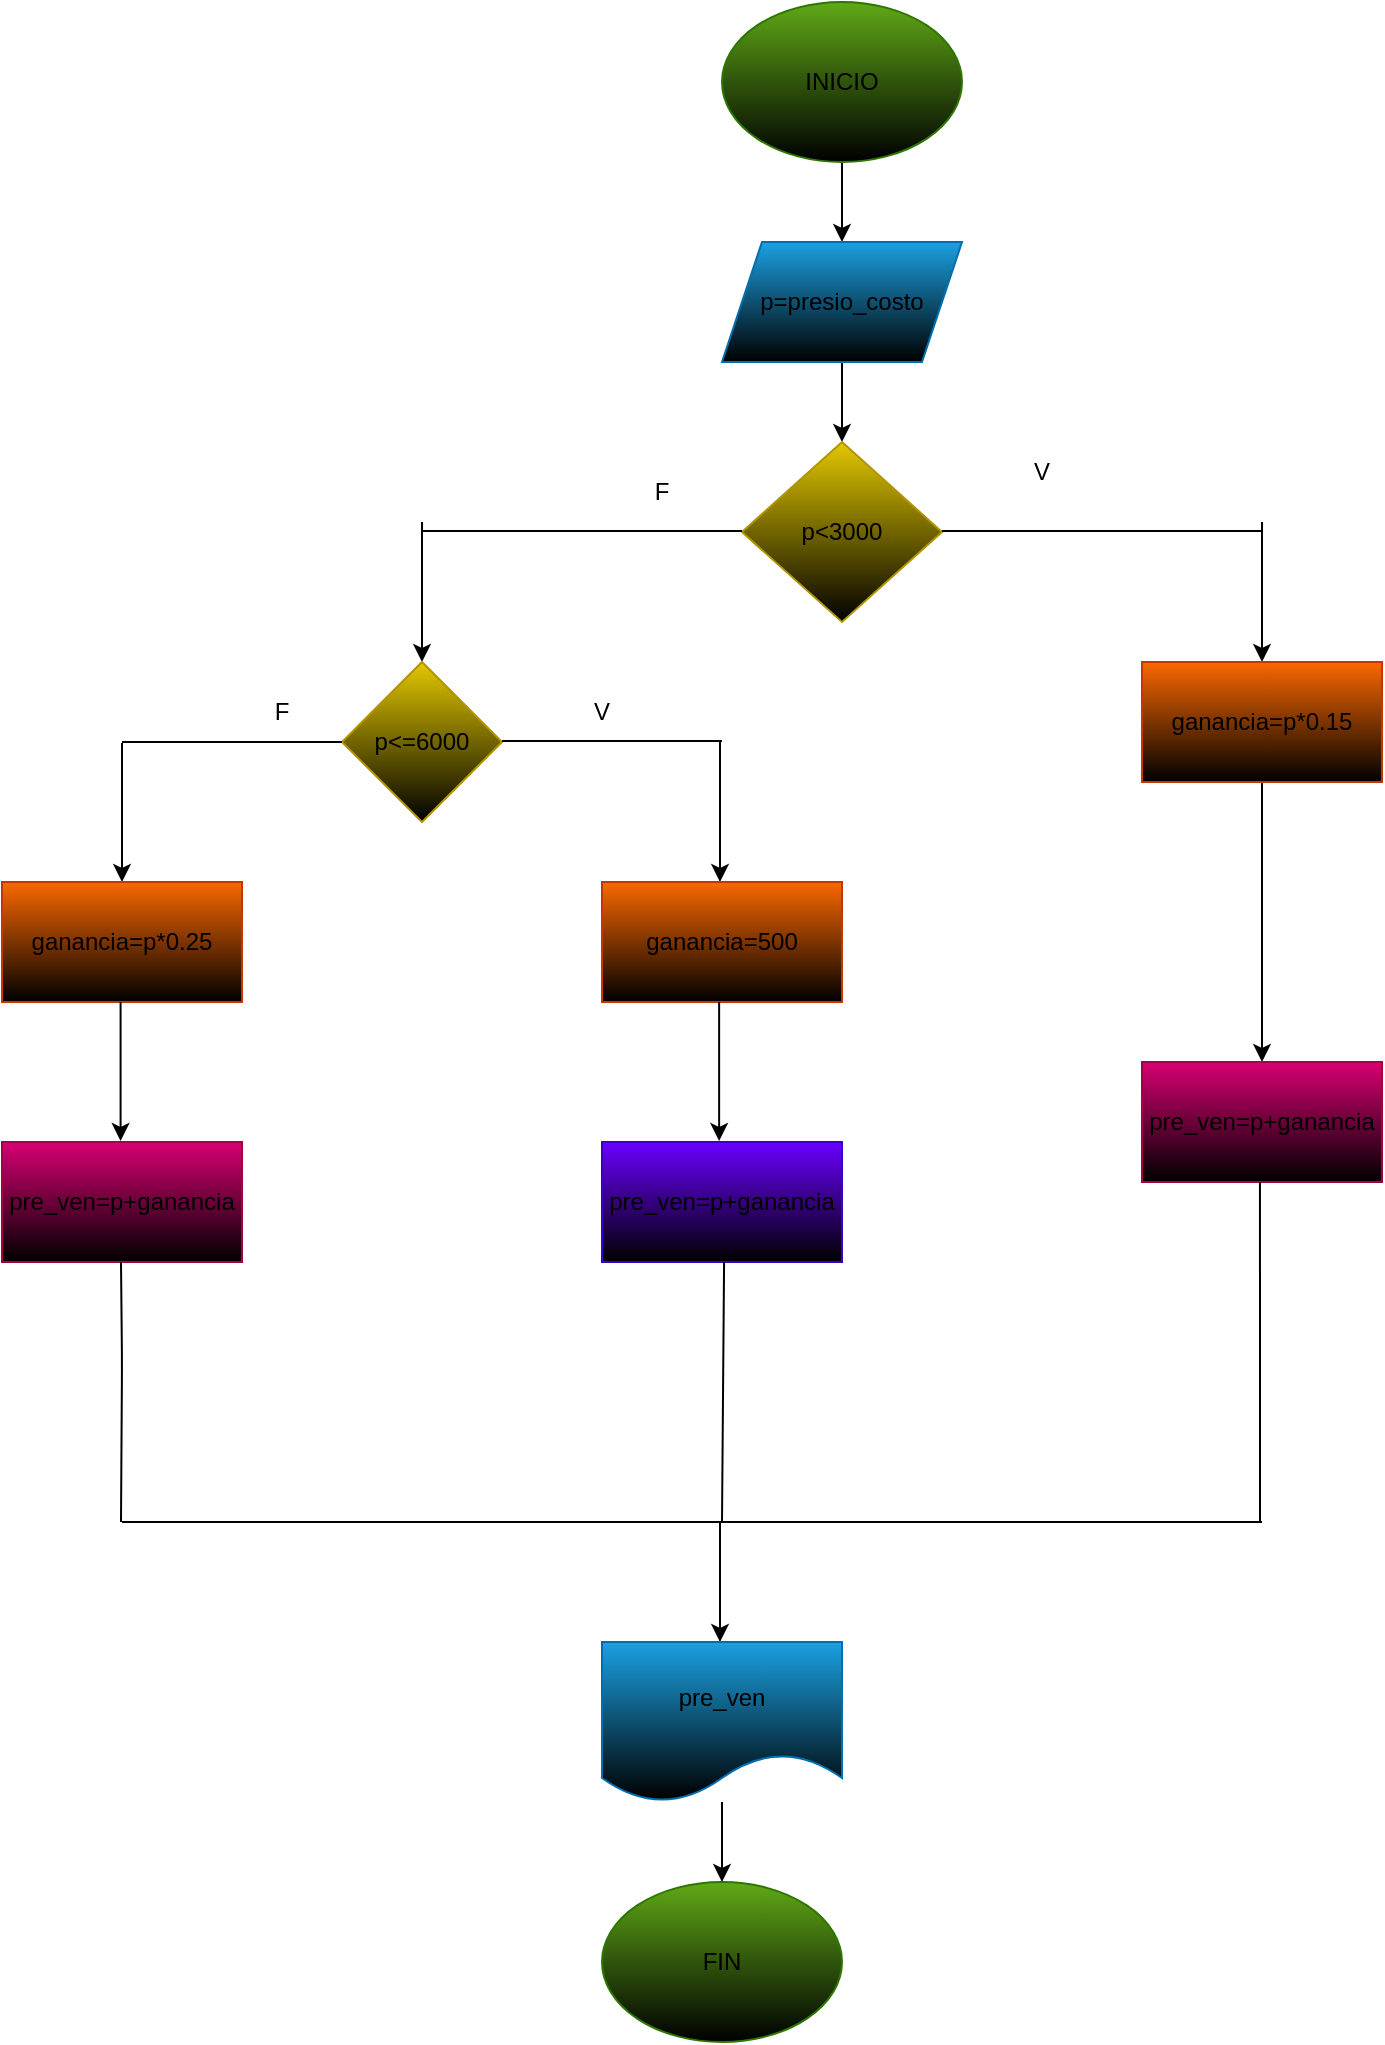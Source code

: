 <mxfile>
    <diagram id="JP-8LL83hfzCH6oR7aub" name="Página-1">
        <mxGraphModel dx="1486" dy="411" grid="1" gridSize="10" guides="1" tooltips="1" connect="1" arrows="1" fold="1" page="1" pageScale="1" pageWidth="827" pageHeight="1169" math="0" shadow="0">
            <root>
                <mxCell id="0"/>
                <mxCell id="1" parent="0"/>
                <mxCell id="29" value="" style="edgeStyle=none;html=1;" edge="1" parent="1" source="30" target="32">
                    <mxGeometry relative="1" as="geometry"/>
                </mxCell>
                <mxCell id="30" value="&lt;font color=&quot;#000000&quot;&gt;INICIO&lt;/font&gt;" style="ellipse;whiteSpace=wrap;html=1;fillColor=#60a917;strokeColor=#2D7600;fontColor=#ffffff;gradientColor=default;" vertex="1" parent="1">
                    <mxGeometry x="330" y="60" width="120" height="80" as="geometry"/>
                </mxCell>
                <mxCell id="31" value="" style="edgeStyle=none;html=1;" edge="1" parent="1" source="32" target="33">
                    <mxGeometry relative="1" as="geometry"/>
                </mxCell>
                <mxCell id="32" value="&lt;font color=&quot;#000000&quot;&gt;p=presio_costo&lt;/font&gt;" style="shape=parallelogram;perimeter=parallelogramPerimeter;whiteSpace=wrap;html=1;fixedSize=1;fillColor=#1ba1e2;strokeColor=#006EAF;fontColor=#ffffff;gradientColor=default;" vertex="1" parent="1">
                    <mxGeometry x="330" y="180" width="120" height="60" as="geometry"/>
                </mxCell>
                <mxCell id="33" value="p&amp;lt;3000" style="rhombus;whiteSpace=wrap;html=1;fillColor=#e3c800;strokeColor=#B09500;fontColor=#000000;gradientColor=default;" vertex="1" parent="1">
                    <mxGeometry x="340" y="280" width="100" height="90" as="geometry"/>
                </mxCell>
                <mxCell id="34" value="" style="endArrow=none;html=1;" edge="1" parent="1">
                    <mxGeometry width="50" height="50" relative="1" as="geometry">
                        <mxPoint x="440" y="324.5" as="sourcePoint"/>
                        <mxPoint x="600" y="324.5" as="targetPoint"/>
                    </mxGeometry>
                </mxCell>
                <mxCell id="35" value="" style="endArrow=classic;html=1;" edge="1" parent="1">
                    <mxGeometry width="50" height="50" relative="1" as="geometry">
                        <mxPoint x="600" y="320" as="sourcePoint"/>
                        <mxPoint x="600" y="390" as="targetPoint"/>
                    </mxGeometry>
                </mxCell>
                <mxCell id="36" value="" style="edgeStyle=none;html=1;" edge="1" parent="1" source="37" target="38">
                    <mxGeometry relative="1" as="geometry"/>
                </mxCell>
                <mxCell id="37" value="ganancia=p*0.15" style="rounded=0;whiteSpace=wrap;html=1;fillColor=#fa6800;strokeColor=#C73500;fontColor=#000000;gradientColor=default;" vertex="1" parent="1">
                    <mxGeometry x="540" y="390" width="120" height="60" as="geometry"/>
                </mxCell>
                <mxCell id="38" value="&lt;font color=&quot;#000000&quot;&gt;pre_ven=p+ganancia&lt;/font&gt;" style="rounded=0;whiteSpace=wrap;html=1;fillColor=#d80073;strokeColor=#A50040;fontColor=#ffffff;gradientColor=default;" vertex="1" parent="1">
                    <mxGeometry x="540" y="590" width="120" height="60" as="geometry"/>
                </mxCell>
                <mxCell id="39" value="" style="endArrow=none;html=1;" edge="1" parent="1">
                    <mxGeometry width="50" height="50" relative="1" as="geometry">
                        <mxPoint x="180" y="324.5" as="sourcePoint"/>
                        <mxPoint x="340" y="324.5" as="targetPoint"/>
                    </mxGeometry>
                </mxCell>
                <mxCell id="40" value="" style="endArrow=classic;html=1;" edge="1" parent="1">
                    <mxGeometry width="50" height="50" relative="1" as="geometry">
                        <mxPoint x="180" y="320" as="sourcePoint"/>
                        <mxPoint x="180" y="390" as="targetPoint"/>
                    </mxGeometry>
                </mxCell>
                <mxCell id="41" value="p&amp;lt;=6000" style="rhombus;whiteSpace=wrap;html=1;fillColor=#e3c800;strokeColor=#B09500;fontColor=#000000;gradientColor=default;" vertex="1" parent="1">
                    <mxGeometry x="140" y="390" width="80" height="80" as="geometry"/>
                </mxCell>
                <mxCell id="42" value="" style="endArrow=none;html=1;" edge="1" parent="1">
                    <mxGeometry width="50" height="50" relative="1" as="geometry">
                        <mxPoint x="220" y="429.5" as="sourcePoint"/>
                        <mxPoint x="330" y="429.5" as="targetPoint"/>
                    </mxGeometry>
                </mxCell>
                <mxCell id="43" value="" style="endArrow=classic;html=1;" edge="1" parent="1">
                    <mxGeometry width="50" height="50" relative="1" as="geometry">
                        <mxPoint x="329" y="430" as="sourcePoint"/>
                        <mxPoint x="329" y="500" as="targetPoint"/>
                    </mxGeometry>
                </mxCell>
                <mxCell id="44" value="" style="endArrow=none;html=1;" edge="1" parent="1">
                    <mxGeometry width="50" height="50" relative="1" as="geometry">
                        <mxPoint x="30" y="430" as="sourcePoint"/>
                        <mxPoint x="140" y="430" as="targetPoint"/>
                    </mxGeometry>
                </mxCell>
                <mxCell id="45" value="" style="endArrow=classic;html=1;" edge="1" parent="1">
                    <mxGeometry width="50" height="50" relative="1" as="geometry">
                        <mxPoint x="30" y="430.5" as="sourcePoint"/>
                        <mxPoint x="30" y="500" as="targetPoint"/>
                    </mxGeometry>
                </mxCell>
                <mxCell id="46" value="ganancia=500" style="rounded=0;whiteSpace=wrap;html=1;fillColor=#fa6800;strokeColor=#C73500;fontColor=#000000;gradientColor=default;" vertex="1" parent="1">
                    <mxGeometry x="270" y="500" width="120" height="60" as="geometry"/>
                </mxCell>
                <mxCell id="47" value="ganancia=p*0.25" style="rounded=0;whiteSpace=wrap;html=1;fillColor=#fa6800;strokeColor=#C73500;fontColor=#000000;gradientColor=default;" vertex="1" parent="1">
                    <mxGeometry x="-30" y="500" width="120" height="60" as="geometry"/>
                </mxCell>
                <mxCell id="48" value="" style="endArrow=classic;html=1;" edge="1" parent="1">
                    <mxGeometry width="50" height="50" relative="1" as="geometry">
                        <mxPoint x="29.29" y="560" as="sourcePoint"/>
                        <mxPoint x="29.29" y="629.5" as="targetPoint"/>
                    </mxGeometry>
                </mxCell>
                <mxCell id="49" value="" style="endArrow=classic;html=1;" edge="1" parent="1">
                    <mxGeometry width="50" height="50" relative="1" as="geometry">
                        <mxPoint x="328.57" y="560" as="sourcePoint"/>
                        <mxPoint x="328.57" y="629.5" as="targetPoint"/>
                    </mxGeometry>
                </mxCell>
                <mxCell id="50" value="&lt;font color=&quot;#000000&quot;&gt;pre_ven=p+ganancia&lt;/font&gt;" style="rounded=0;whiteSpace=wrap;html=1;fillColor=#d80073;strokeColor=#A50040;fontColor=#ffffff;gradientColor=default;" vertex="1" parent="1">
                    <mxGeometry x="-30" y="630" width="120" height="60" as="geometry"/>
                </mxCell>
                <mxCell id="51" value="&lt;font color=&quot;#000000&quot;&gt;pre_ven=p+ganancia&lt;/font&gt;" style="rounded=0;whiteSpace=wrap;html=1;fillColor=#6a00ff;strokeColor=#3700CC;fontColor=#ffffff;gradientColor=default;" vertex="1" parent="1">
                    <mxGeometry x="270" y="630" width="120" height="60" as="geometry"/>
                </mxCell>
                <mxCell id="52" value="" style="endArrow=none;html=1;" edge="1" parent="1">
                    <mxGeometry width="50" height="50" relative="1" as="geometry">
                        <mxPoint x="29.5" y="820" as="sourcePoint"/>
                        <mxPoint x="29.5" y="690" as="targetPoint"/>
                        <Array as="points">
                            <mxPoint x="30" y="740"/>
                        </Array>
                    </mxGeometry>
                </mxCell>
                <mxCell id="53" value="" style="endArrow=none;html=1;entryX=0.592;entryY=0.775;entryDx=0;entryDy=0;entryPerimeter=0;" edge="1" parent="1">
                    <mxGeometry width="50" height="50" relative="1" as="geometry">
                        <mxPoint x="330" y="820" as="sourcePoint"/>
                        <mxPoint x="331.04" y="690" as="targetPoint"/>
                    </mxGeometry>
                </mxCell>
                <mxCell id="54" value="" style="endArrow=none;html=1;entryX=0.483;entryY=0.863;entryDx=0;entryDy=0;entryPerimeter=0;" edge="1" parent="1">
                    <mxGeometry width="50" height="50" relative="1" as="geometry">
                        <mxPoint x="599" y="820" as="sourcePoint"/>
                        <mxPoint x="598.98" y="650" as="targetPoint"/>
                    </mxGeometry>
                </mxCell>
                <mxCell id="55" value="" style="endArrow=none;html=1;" edge="1" parent="1">
                    <mxGeometry width="50" height="50" relative="1" as="geometry">
                        <mxPoint x="30" y="820" as="sourcePoint"/>
                        <mxPoint x="600" y="820" as="targetPoint"/>
                    </mxGeometry>
                </mxCell>
                <mxCell id="56" value="&lt;font color=&quot;#000000&quot;&gt;FIN&lt;/font&gt;" style="ellipse;whiteSpace=wrap;html=1;fillColor=#60a917;strokeColor=#2D7600;fontColor=#ffffff;gradientColor=default;" vertex="1" parent="1">
                    <mxGeometry x="270" y="1000" width="120" height="80" as="geometry"/>
                </mxCell>
                <mxCell id="57" value="" style="endArrow=classic;html=1;" edge="1" parent="1">
                    <mxGeometry width="50" height="50" relative="1" as="geometry">
                        <mxPoint x="329" y="820" as="sourcePoint"/>
                        <mxPoint x="329" y="880" as="targetPoint"/>
                    </mxGeometry>
                </mxCell>
                <mxCell id="58" value="" style="edgeStyle=none;html=1;" edge="1" parent="1" source="59" target="56">
                    <mxGeometry relative="1" as="geometry"/>
                </mxCell>
                <mxCell id="59" value="&lt;font color=&quot;#000000&quot;&gt;pre_ven&lt;/font&gt;" style="shape=document;whiteSpace=wrap;html=1;boundedLbl=1;fillColor=#1ba1e2;strokeColor=#006EAF;fontColor=#ffffff;gradientColor=default;" vertex="1" parent="1">
                    <mxGeometry x="270" y="880" width="120" height="80" as="geometry"/>
                </mxCell>
                <mxCell id="60" value="F" style="text;strokeColor=none;align=center;fillColor=none;html=1;verticalAlign=middle;whiteSpace=wrap;rounded=0;" vertex="1" parent="1">
                    <mxGeometry x="270" y="290" width="60" height="30" as="geometry"/>
                </mxCell>
                <mxCell id="61" value="V" style="text;strokeColor=none;align=center;fillColor=none;html=1;verticalAlign=middle;whiteSpace=wrap;rounded=0;" vertex="1" parent="1">
                    <mxGeometry x="460" y="280" width="60" height="30" as="geometry"/>
                </mxCell>
                <mxCell id="62" value="V" style="text;strokeColor=none;align=center;fillColor=none;html=1;verticalAlign=middle;whiteSpace=wrap;rounded=0;" vertex="1" parent="1">
                    <mxGeometry x="240" y="400" width="60" height="30" as="geometry"/>
                </mxCell>
                <mxCell id="63" value="F" style="text;strokeColor=none;align=center;fillColor=none;html=1;verticalAlign=middle;whiteSpace=wrap;rounded=0;" vertex="1" parent="1">
                    <mxGeometry x="80" y="400" width="60" height="30" as="geometry"/>
                </mxCell>
            </root>
        </mxGraphModel>
    </diagram>
</mxfile>